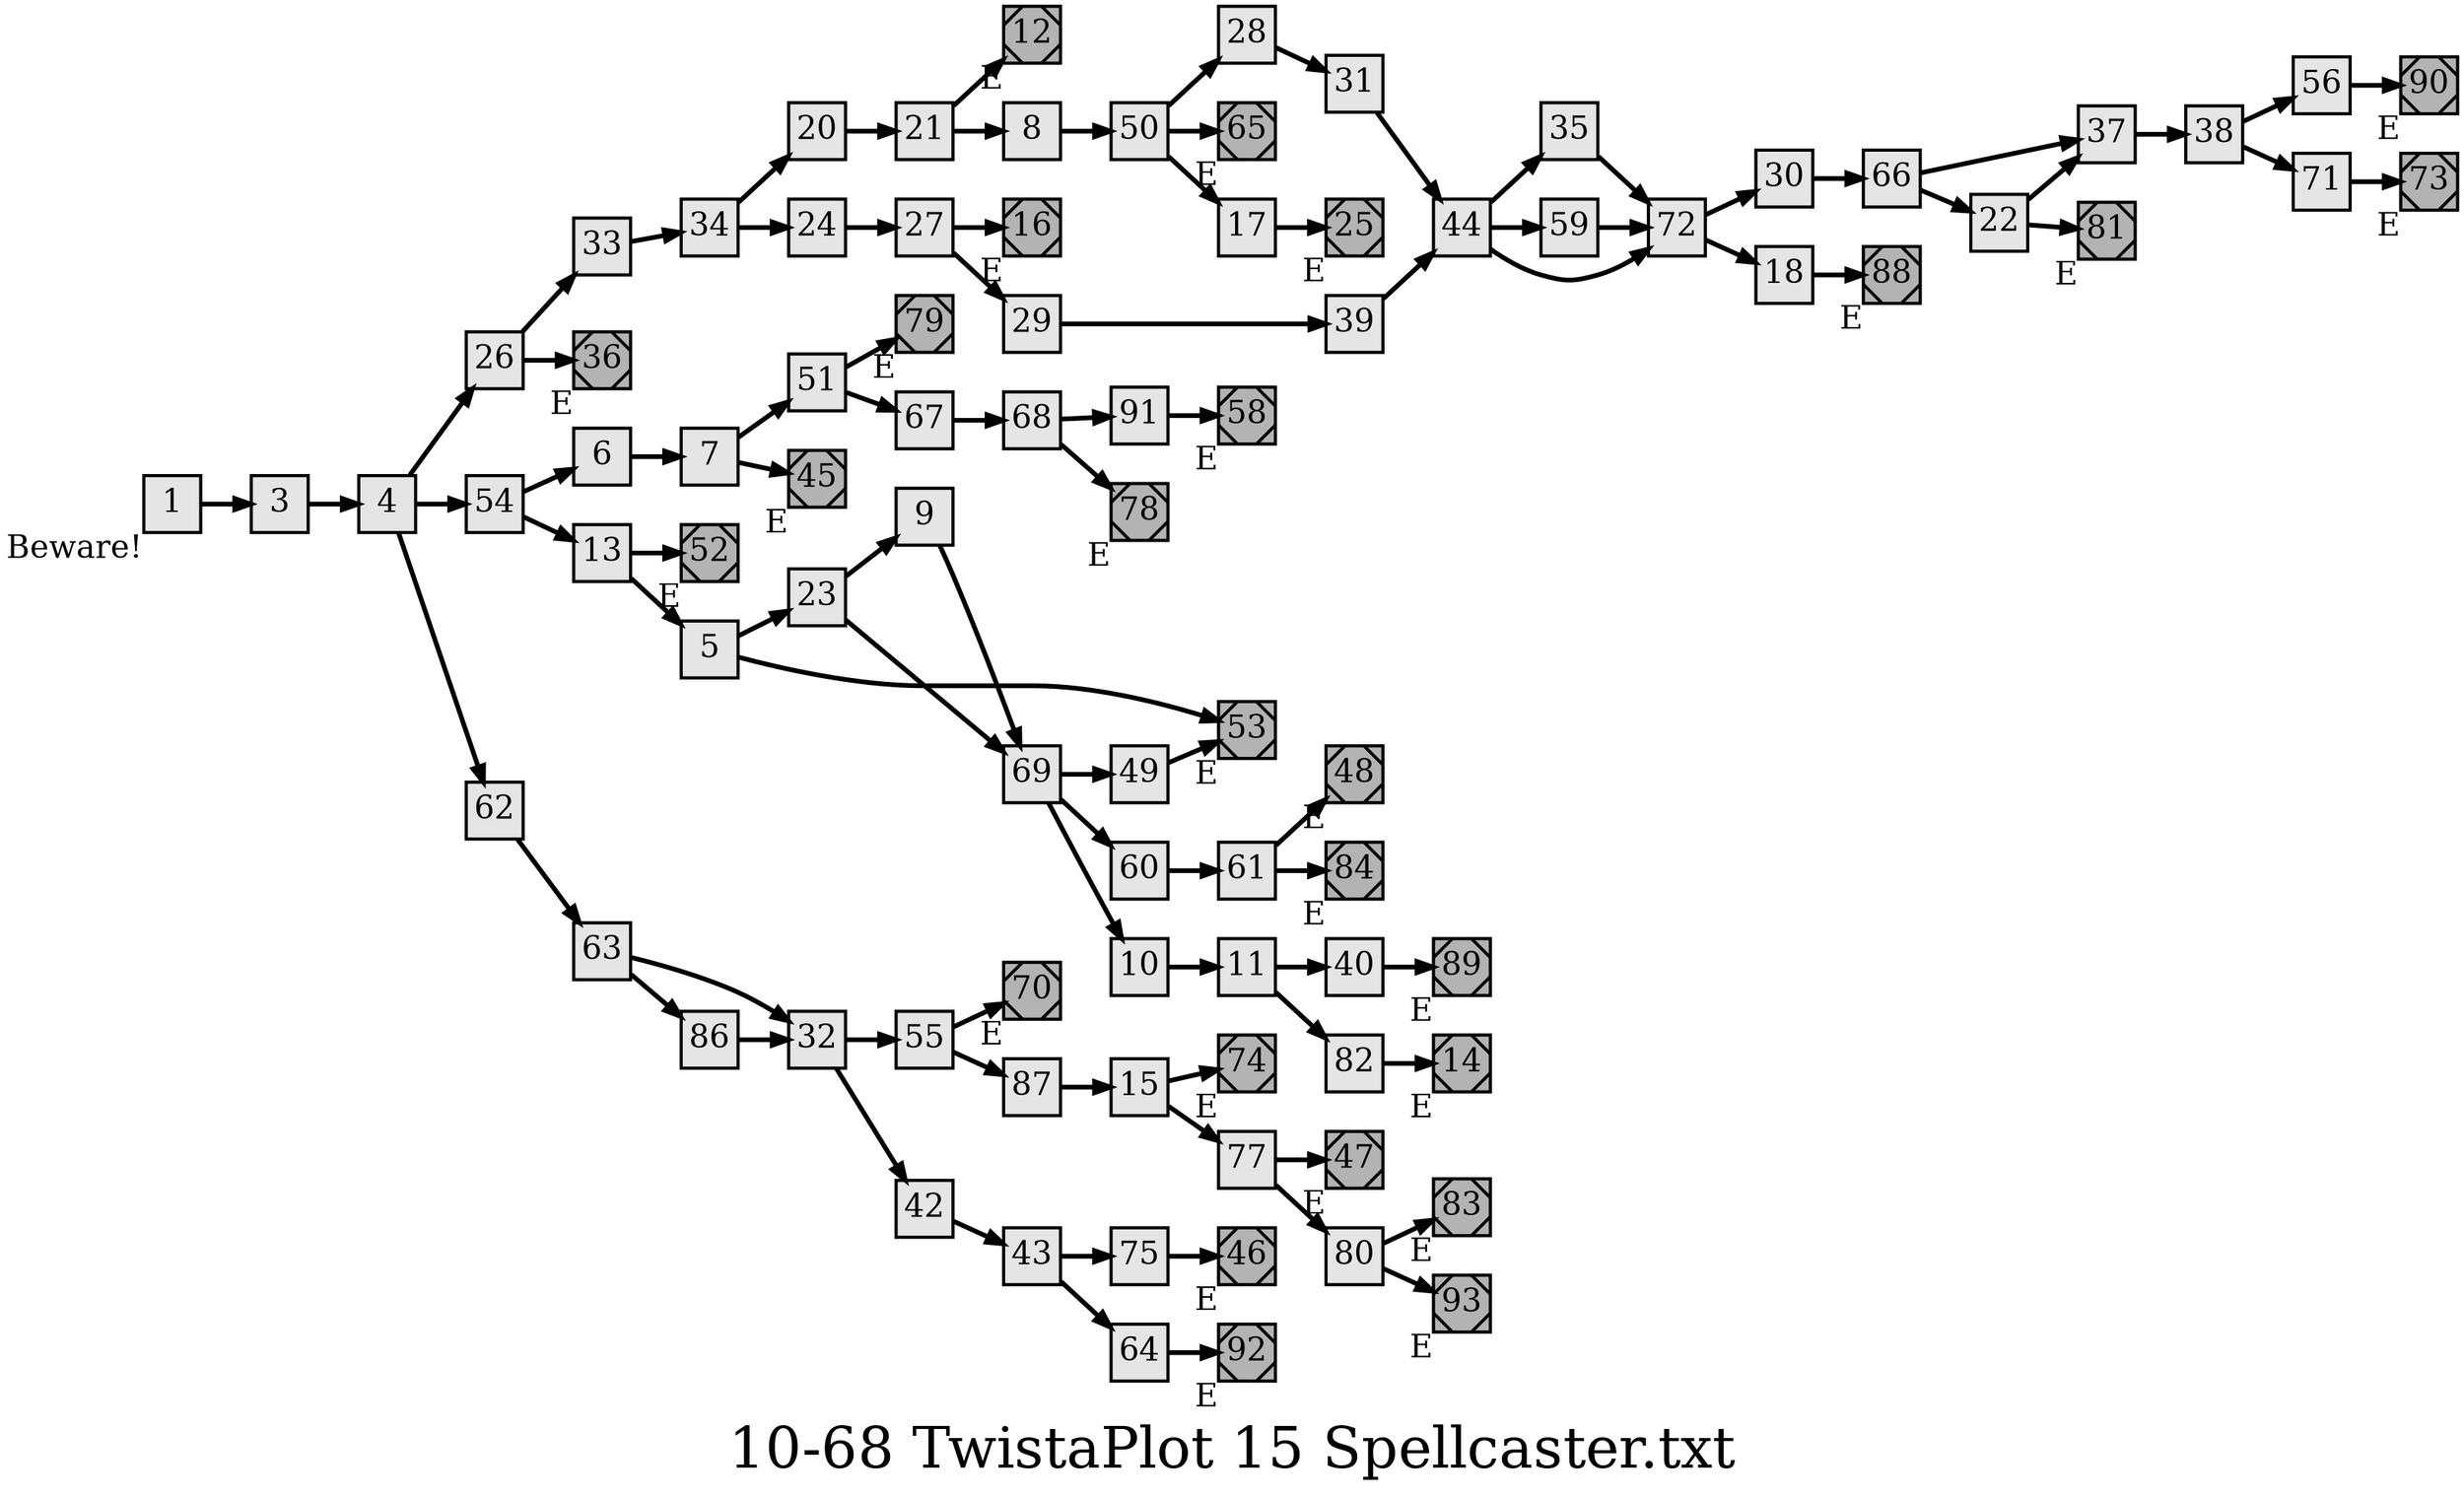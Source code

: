 digraph g{
  graph [ label="10-68 TwistaPlot 15 Spellcaster.txt" rankdir=LR, ordering=out, fontsize=36, nodesep="0.35", ranksep="0.45"];
  node  [shape=rect, penwidth=2, fontsize=20, style=filled, fillcolor=grey90, margin="0,0", labelfloat=true, regular=true, fixedsize=true];
  edge  [labelfloat=true, penwidth=3, fontsize=12];
  // 10-68 TwistaPlot 15 Spellcaster;
  
  1	[ xlabel="Beware!" ];
  1 -> 3;
  3 -> 4;
  4 -> 26;
  4 -> 54;
  4 -> 62;
  5 -> 23;
  5 -> 53;
  6 -> 7;
  7 -> 51;
  7 -> 45;
  8 -> 50;
  9 -> 69;
  10 -> 11;
  11 -> 40;
  11 -> 82;
  12	[ xlabel="E", shape=Msquare, fontsize=20, fillcolor=grey70 ];
  13 -> 52;
  13 -> 5;
  14	[ xlabel="E", shape=Msquare, fontsize=20, fillcolor=grey70 ];
  15 -> 74;
  15 -> 77;
  16	[ xlabel="E", shape=Msquare, fontsize=20, fillcolor=grey70 ];
  17 -> 25;
  18 -> 88;
  20 -> 21;
  21 -> 12;
  21 -> 8;
  22 -> 37;
  22 -> 81;
  23 -> 9;
  23 -> 69;
  24 -> 27;
  25	[ xlabel="E", shape=Msquare, fontsize=20, fillcolor=grey70 ];
  26 -> 33;
  26 -> 36;
  27 -> 16;
  27 -> 29;
  28 -> 31;
  29 -> 39;
  30 -> 66;
  31 -> 44;
  32 -> 55;
  32 -> 42;
  33 -> 34;
  34 -> 20;
  34 -> 24;
  35 -> 72;
  36	[ xlabel="E", shape=Msquare, fontsize=20, fillcolor=grey70 ];
  37 -> 38;
  38 -> 56;
  38 -> 71;
  39 -> 44;
  40 -> 89;
  42 -> 43;
  43 -> 75;
  43 -> 64;
  44 -> 35;
  44 -> 59;
  44 -> 72;
  45	[ xlabel="E", shape=Msquare, fontsize=20, fillcolor=grey70 ];
  46	[ xlabel="E", shape=Msquare, fontsize=20, fillcolor=grey70 ];
  47	[ xlabel="E", shape=Msquare, fontsize=20, fillcolor=grey70 ];
  48	[ xlabel="E", shape=Msquare, fontsize=20, fillcolor=grey70 ];
  49 -> 53;
  50 -> 28;
  50 -> 17;
  50 -> 65;
  51 -> 79;
  51 -> 67;
  52	[ xlabel="E", shape=Msquare, fontsize=20, fillcolor=grey70 ];
  53	[ xlabel="E", shape=Msquare, fontsize=20, fillcolor=grey70 ];
  54 -> 6;
  54 -> 13;
  55 -> 70;
  55 -> 87;
  56 -> 90;
  58	[ xlabel="E", shape=Msquare, fontsize=20, fillcolor=grey70 ];
  59 -> 72;
  60 -> 61;
  61 -> 48;
  61 -> 84;
  62 -> 63;
  63 -> 32;
  63 -> 86;
  64 -> 92;
  65	[ xlabel="E", shape=Msquare, fontsize=20, fillcolor=grey70 ];
  66 -> 37;
  66 -> 22;
  67 -> 68;
  68 -> 91;
  68 -> 78;
  69 -> 49;
  69 -> 60;
  69 -> 10;
  70	[ xlabel="E", shape=Msquare, fontsize=20, fillcolor=grey70 ];
  71 -> 73;
  72 -> 30;
  72 -> 18;
  73	[ xlabel="E", shape=Msquare, fontsize=20, fillcolor=grey70 ];
  74	[ xlabel="E", shape=Msquare, fontsize=20, fillcolor=grey70 ];
  75 -> 46;
  77 -> 47;
  77 -> 80;
  78	[ xlabel="E", shape=Msquare, fontsize=20, fillcolor=grey70 ];
  79	[ xlabel="E", shape=Msquare, fontsize=20, fillcolor=grey70 ];
  80 -> 83;
  80 -> 93;
  81	[ xlabel="E", shape=Msquare, fontsize=20, fillcolor=grey70 ];
  82 -> 14;
  83	[ xlabel="E", shape=Msquare, fontsize=20, fillcolor=grey70 ];
  84	[ xlabel="E", shape=Msquare, fontsize=20, fillcolor=grey70 ];
  86 -> 32;
  87 -> 15;
  88	[ xlabel="E", shape=Msquare, fontsize=20, fillcolor=grey70 ];
  89	[ xlabel="E", shape=Msquare, fontsize=20, fillcolor=grey70 ];
  90	[ xlabel="E", shape=Msquare, fontsize=20, fillcolor=grey70 ];
  91 -> 58;
  92	[ xlabel="E", shape=Msquare, fontsize=20, fillcolor=grey70 ];
  93	[ xlabel="E", shape=Msquare, fontsize=20, fillcolor=grey70 ];
}

